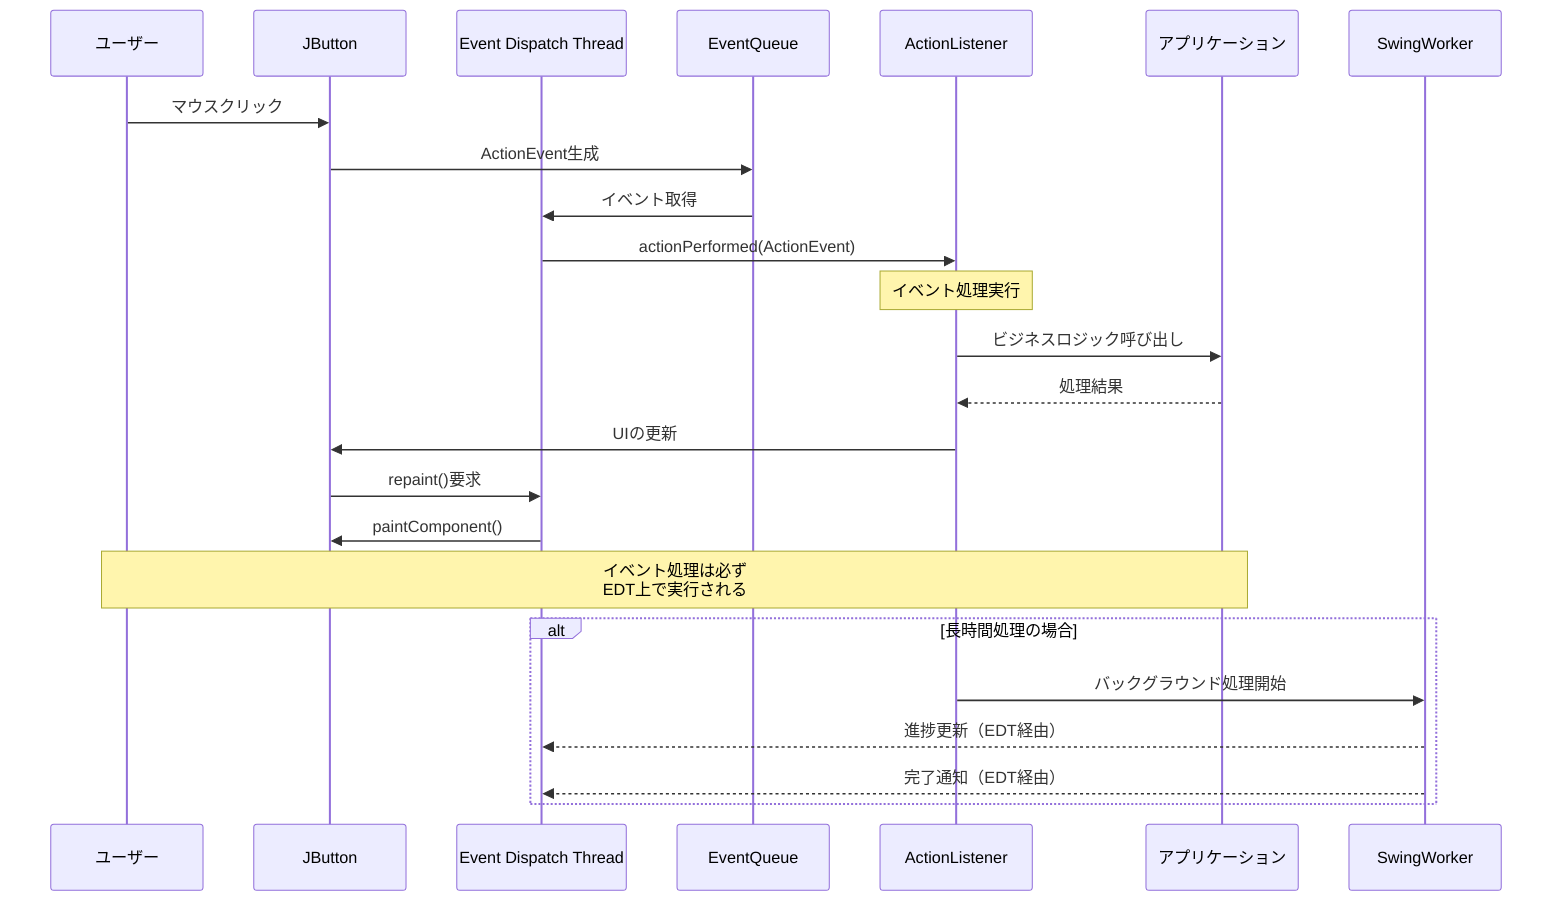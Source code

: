 sequenceDiagram
    participant User as ユーザー
    participant Comp as JButton
    participant EDT as Event Dispatch Thread
    participant Queue as EventQueue
    participant Listener as ActionListener
    participant App as アプリケーション
    
    User->>Comp: マウスクリック
    Comp->>Queue: ActionEvent生成
    Queue->>EDT: イベント取得
    EDT->>Listener: actionPerformed(ActionEvent)
    
    Note over Listener: イベント処理実行
    
    Listener->>App: ビジネスロジック呼び出し
    App-->>Listener: 処理結果
    
    Listener->>Comp: UIの更新
    Comp->>EDT: repaint()要求
    EDT->>Comp: paintComponent()
    
    Note over User,App: イベント処理は必ず<br/>EDT上で実行される
    
    alt 長時間処理の場合
        Listener->>SwingWorker: バックグラウンド処理開始
        SwingWorker-->>EDT: 進捗更新（EDT経由）
        SwingWorker-->>EDT: 完了通知（EDT経由）
    end